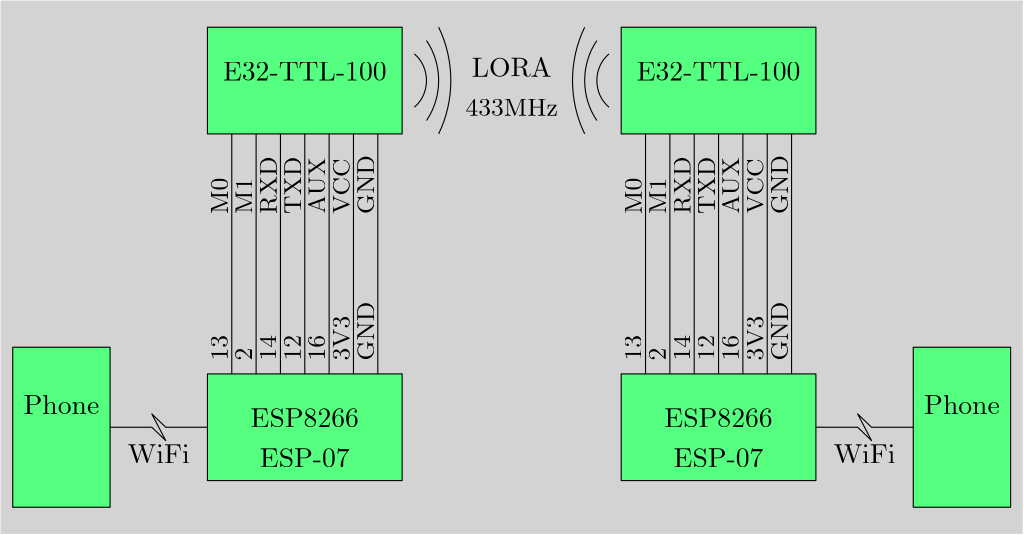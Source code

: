 <?xml version="1.0"?>
<!DOCTYPE ipe SYSTEM "ipe.dtd">
<ipe version="70218" creator="Ipe 7.2.26">
<info created="D:20230414173211" modified="D:20230414182523"/>
<preamble>\usepackage{graphicx}</preamble>
<ipestyle name="basic">
<symbol name="arrow/arc(spx)">
<path stroke="sym-stroke" fill="sym-stroke" pen="sym-pen">
0 0 m
-1 0.333 l
-1 -0.333 l
h
</path>
</symbol>
<symbol name="arrow/farc(spx)">
<path stroke="sym-stroke" fill="white" pen="sym-pen">
0 0 m
-1 0.333 l
-1 -0.333 l
h
</path>
</symbol>
<symbol name="arrow/ptarc(spx)">
<path stroke="sym-stroke" fill="sym-stroke" pen="sym-pen">
0 0 m
-1 0.333 l
-0.8 0 l
-1 -0.333 l
h
</path>
</symbol>
<symbol name="arrow/fptarc(spx)">
<path stroke="sym-stroke" fill="white" pen="sym-pen">
0 0 m
-1 0.333 l
-0.8 0 l
-1 -0.333 l
h
</path>
</symbol>
<symbol name="mark/circle(sx)" transformations="translations">
<path fill="sym-stroke">
0.6 0 0 0.6 0 0 e
0.4 0 0 0.4 0 0 e
</path>
</symbol>
<symbol name="mark/disk(sx)" transformations="translations">
<path fill="sym-stroke">
0.6 0 0 0.6 0 0 e
</path>
</symbol>
<symbol name="mark/fdisk(sfx)" transformations="translations">
<group>
<path fill="sym-fill">
0.5 0 0 0.5 0 0 e
</path>
<path fill="sym-stroke" fillrule="eofill">
0.6 0 0 0.6 0 0 e
0.4 0 0 0.4 0 0 e
</path>
</group>
</symbol>
<symbol name="mark/box(sx)" transformations="translations">
<path fill="sym-stroke" fillrule="eofill">
-0.6 -0.6 m
0.6 -0.6 l
0.6 0.6 l
-0.6 0.6 l
h
-0.4 -0.4 m
0.4 -0.4 l
0.4 0.4 l
-0.4 0.4 l
h
</path>
</symbol>
<symbol name="mark/square(sx)" transformations="translations">
<path fill="sym-stroke">
-0.6 -0.6 m
0.6 -0.6 l
0.6 0.6 l
-0.6 0.6 l
h
</path>
</symbol>
<symbol name="mark/fsquare(sfx)" transformations="translations">
<group>
<path fill="sym-fill">
-0.5 -0.5 m
0.5 -0.5 l
0.5 0.5 l
-0.5 0.5 l
h
</path>
<path fill="sym-stroke" fillrule="eofill">
-0.6 -0.6 m
0.6 -0.6 l
0.6 0.6 l
-0.6 0.6 l
h
-0.4 -0.4 m
0.4 -0.4 l
0.4 0.4 l
-0.4 0.4 l
h
</path>
</group>
</symbol>
<symbol name="mark/cross(sx)" transformations="translations">
<group>
<path fill="sym-stroke">
-0.43 -0.57 m
0.57 0.43 l
0.43 0.57 l
-0.57 -0.43 l
h
</path>
<path fill="sym-stroke">
-0.43 0.57 m
0.57 -0.43 l
0.43 -0.57 l
-0.57 0.43 l
h
</path>
</group>
</symbol>
<symbol name="arrow/fnormal(spx)">
<path stroke="sym-stroke" fill="white" pen="sym-pen">
0 0 m
-1 0.333 l
-1 -0.333 l
h
</path>
</symbol>
<symbol name="arrow/pointed(spx)">
<path stroke="sym-stroke" fill="sym-stroke" pen="sym-pen">
0 0 m
-1 0.333 l
-0.8 0 l
-1 -0.333 l
h
</path>
</symbol>
<symbol name="arrow/fpointed(spx)">
<path stroke="sym-stroke" fill="white" pen="sym-pen">
0 0 m
-1 0.333 l
-0.8 0 l
-1 -0.333 l
h
</path>
</symbol>
<symbol name="arrow/linear(spx)">
<path stroke="sym-stroke" pen="sym-pen">
-1 0.333 m
0 0 l
-1 -0.333 l
</path>
</symbol>
<symbol name="arrow/fdouble(spx)">
<path stroke="sym-stroke" fill="white" pen="sym-pen">
0 0 m
-1 0.333 l
-1 -0.333 l
h
-1 0 m
-2 0.333 l
-2 -0.333 l
h
</path>
</symbol>
<symbol name="arrow/double(spx)">
<path stroke="sym-stroke" fill="sym-stroke" pen="sym-pen">
0 0 m
-1 0.333 l
-1 -0.333 l
h
-1 0 m
-2 0.333 l
-2 -0.333 l
h
</path>
</symbol>
<symbol name="arrow/mid-normal(spx)">
<path stroke="sym-stroke" fill="sym-stroke" pen="sym-pen">
0.5 0 m
-0.5 0.333 l
-0.5 -0.333 l
h
</path>
</symbol>
<symbol name="arrow/mid-fnormal(spx)">
<path stroke="sym-stroke" fill="white" pen="sym-pen">
0.5 0 m
-0.5 0.333 l
-0.5 -0.333 l
h
</path>
</symbol>
<symbol name="arrow/mid-pointed(spx)">
<path stroke="sym-stroke" fill="sym-stroke" pen="sym-pen">
0.5 0 m
-0.5 0.333 l
-0.3 0 l
-0.5 -0.333 l
h
</path>
</symbol>
<symbol name="arrow/mid-fpointed(spx)">
<path stroke="sym-stroke" fill="white" pen="sym-pen">
0.5 0 m
-0.5 0.333 l
-0.3 0 l
-0.5 -0.333 l
h
</path>
</symbol>
<symbol name="arrow/mid-double(spx)">
<path stroke="sym-stroke" fill="sym-stroke" pen="sym-pen">
1 0 m
0 0.333 l
0 -0.333 l
h
0 0 m
-1 0.333 l
-1 -0.333 l
h
</path>
</symbol>
<symbol name="arrow/mid-fdouble(spx)">
<path stroke="sym-stroke" fill="white" pen="sym-pen">
1 0 m
0 0.333 l
0 -0.333 l
h
0 0 m
-1 0.333 l
-1 -0.333 l
h
</path>
</symbol>
<anglesize name="22.5 deg" value="22.5"/>
<anglesize name="30 deg" value="30"/>
<anglesize name="45 deg" value="45"/>
<anglesize name="60 deg" value="60"/>
<anglesize name="90 deg" value="90"/>
<arrowsize name="large" value="10"/>
<arrowsize name="small" value="5"/>
<arrowsize name="tiny" value="3"/>
<color name="blue" value="0 0 1"/>
<color name="brown" value="0.647 0.165 0.165"/>
<color name="darkblue" value="0 0 0.545"/>
<color name="darkcyan" value="0 0.545 0.545"/>
<color name="darkgray" value="0.663"/>
<color name="darkgreen" value="0 0.392 0"/>
<color name="darkmagenta" value="0.545 0 0.545"/>
<color name="darkorange" value="1 0.549 0"/>
<color name="darkred" value="0.545 0 0"/>
<color name="gold" value="1 0.843 0"/>
<color name="gray" value="0.745"/>
<color name="green" value="0 1 0"/>
<color name="lightblue" value="0.678 0.847 0.902"/>
<color name="lightcyan" value="0.878 1 1"/>
<color name="lightgray" value="0.827"/>
<color name="lightgreen" value="0.565 0.933 0.565"/>
<color name="lightyellow" value="1 1 0.878"/>
<color name="navy" value="0 0 0.502"/>
<color name="orange" value="1 0.647 0"/>
<color name="pink" value="1 0.753 0.796"/>
<color name="purple" value="0.627 0.125 0.941"/>
<color name="red" value="1 0 0"/>
<color name="seagreen" value="0.18 0.545 0.341"/>
<color name="turquoise" value="0.251 0.878 0.816"/>
<color name="violet" value="0.933 0.51 0.933"/>
<color name="yellow" value="1 1 0"/>
<dashstyle name="dash dot dotted" value="[4 2 1 2 1 2] 0"/>
<dashstyle name="dash dotted" value="[4 2 1 2] 0"/>
<dashstyle name="dashed" value="[4] 0"/>
<dashstyle name="dotted" value="[1 3] 0"/>
<gridsize name="10 pts (~3.5 mm)" value="10"/>
<gridsize name="14 pts (~5 mm)" value="14"/>
<gridsize name="16 pts (~6 mm)" value="16"/>
<gridsize name="20 pts (~7 mm)" value="20"/>
<gridsize name="28 pts (~10 mm)" value="28"/>
<gridsize name="32 pts (~12 mm)" value="32"/>
<gridsize name="4 pts" value="4"/>
<gridsize name="56 pts (~20 mm)" value="56"/>
<gridsize name="8 pts (~3 mm)" value="8"/>
<opacity name="10%" value="0.1"/>
<opacity name="30%" value="0.3"/>
<opacity name="50%" value="0.5"/>
<opacity name="75%" value="0.75"/>
<pen name="fat" value="1.2"/>
<pen name="heavier" value="0.8"/>
<pen name="ultrafat" value="2"/>
<symbolsize name="large" value="5"/>
<symbolsize name="small" value="2"/>
<symbolsize name="tiny" value="1.1"/>
<textsize name="Huge" value="\Huge"/>
<textsize name="LARGE" value="\LARGE"/>
<textsize name="Large" value="\Large"/>
<textsize name="footnote" value="\footnotesize"/>
<textsize name="huge" value="\huge"/>
<textsize name="large" value="\large"/>
<textsize name="script" value="\scriptsize"/>
<textsize name="small" value="\small"/>
<textsize name="tiny" value="\tiny"/>
<textstyle name="center" begin="\begin{center}" end="\end{center}"/>
<textstyle name="item" begin="\begin{itemize}\item{}" end="\end{itemize}"/>
<textstyle name="itemize" begin="\begin{itemize}" end="\end{itemize}"/>
<tiling name="falling" angle="-60" step="4" width="1"/>
<tiling name="rising" angle="30" step="4" width="1"/>
</ipestyle>
<page>
<layer name="alpha"/>
<view layers="alpha" active="alpha"/>
<path layer="alpha" matrix="1.09524 0 0 1.2 7.04762 -96" fill="lightgray">
52 480 m
52 640 l
388 640 l
388 480 l
h
</path>
<path matrix="0.87619 0 0 0.342857 26.3238 274.285" stroke="black" fill="0.333 1 0.498">
128 768 m
128 656 l
208 656 l
208 768 l
h
</path>
<text matrix="1.09524 0 0 1.2 15.8095 -96" transformations="translations" pos="144 512" stroke="black" type="label" width="39.02" height="6.808" depth="0" halign="center" valign="baseline">ESP8266</text>
<path matrix="0.87619 0 0 0.342857 26.3238 399.085" stroke="black" fill="0.333 1 0.498">
128 768 m
128 656 l
208 656 l
208 768 l
h
</path>
<text matrix="1.09524 0 0 1.2 15.8095 28.8" transformations="translations" pos="144 512" stroke="black" type="label" width="58.946" height="6.808" depth="0" halign="center" valign="baseline">E32-TTL-100</text>
<text matrix="1.09524 0 0 1.2 46.4762 -57.6" transformations="translations" pos="88 544" stroke="black" type="label" width="6.127" height="13.054" depth="0" halign="center" valign="baseline" size="small">\rotatebox{90}{M0}</text>
<path matrix="1.09524 0 0 1.2 7.04762 -96" stroke="black" fill="0.333 1 0.498">
128 600 m
128 528 l
128 528 l
</path>
<path matrix="1.09524 0 0 1.2 7.04762 -96" stroke="black" fill="0.333 1 0.498">
136 600 m
136 528 l
136 528 l
</path>
<path matrix="1.09524 0 0 1.2 7.04762 -96" stroke="black" fill="0.333 1 0.498">
144 600 m
144 528 l
144 528 l
</path>
<path matrix="1.09524 0 0 1.2 7.04762 -96" stroke="black" fill="0.333 1 0.498">
152 600 m
152 528 l
152 528 l
</path>
<path matrix="1.09524 0 0 1.2 7.04762 -96" stroke="black" fill="0.333 1 0.498">
160 600 m
160 528 l
160 528 l
</path>
<path matrix="1.09524 0 0 1.2 7.04762 -96" stroke="black" fill="0.333 1 0.498">
168 600 m
168 528 l
168 528 l
</path>
<path matrix="1.09524 0 0 1.2 7.04762 -96" stroke="black" fill="0.333 1 0.498">
176 600 m
176 528 l
176 528 l
</path>
<text matrix="1.09524 0 0 1.2 55.2381 -57.6" transformations="translations" pos="88 544" stroke="black" type="label" width="6.127" height="13.054" depth="0" halign="center" valign="baseline" size="small">\rotatebox{90}{M1}</text>
<text matrix="1.09524 0 0 1.2 64 -57.6" transformations="translations" pos="88 544" stroke="black" type="label" width="6.127" height="20.732" depth="0" halign="center" valign="baseline" size="small">\rotatebox{90}{RXD}</text>
<text matrix="1.09524 0 0 1.2 72.7619 -57.6" transformations="translations" pos="88 544" stroke="black" type="label" width="6.127" height="20.605" depth="0" halign="center" valign="baseline" size="small">\rotatebox{90}{TXD}</text>
<text matrix="1.09524 0 0 1.2 81.5238 -57.6" transformations="translations" pos="88 544" stroke="black" type="label" width="6.127" height="20.474" depth="0" halign="center" valign="baseline" size="small">\rotatebox{90}{AUX}</text>
<text matrix="1.09524 0 0 1.2 90.2857 -57.6" transformations="translations" pos="88 544" stroke="black" type="label" width="6.127" height="19.965" depth="0" halign="center" valign="baseline" size="small">\rotatebox{90}{VCC}</text>
<text matrix="1.09524 0 0 1.2 99.0476 -57.6" transformations="translations" pos="88 544" stroke="black" type="label" width="6.127" height="21.18" depth="0" halign="center" valign="baseline" size="small">\rotatebox{90}{GND}</text>
<text matrix="1.09524 0 0 1.2 99.0476 -110.4" transformations="translations" pos="88 544" stroke="black" type="label" width="6.127" height="21.18" depth="0" halign="center" valign="baseline" size="small">\rotatebox{90}{GND}</text>
<text matrix="1.09524 0 0 1.2 90.2857 -110.4" transformations="translations" pos="88 544" stroke="black" type="label" width="6.127" height="16.126" depth="0" halign="center" valign="baseline" size="small">\rotatebox{90}{3V3}</text>
<text matrix="1.09524 0 0 1.2 81.5238 -110.4" transformations="translations" pos="88 544" stroke="black" type="label" width="5.778" height="9.215" depth="0" halign="center" valign="baseline" size="small">\rotatebox{90}{16}</text>
<text matrix="1.09524 0 0 1.2 72.7619 -110.4" transformations="translations" pos="88 544" stroke="black" type="label" width="5.778" height="9.215" depth="0" halign="center" valign="baseline" size="small">\rotatebox{90}{12}</text>
<text matrix="1.09524 0 0 1.2 64 -110.4" transformations="translations" pos="88 544" stroke="black" type="label" width="5.778" height="9.215" depth="0" halign="center" valign="baseline" size="small">\rotatebox{90}{14}</text>
<text matrix="1.09524 0 0 1.2 55.2381 -110.4" transformations="translations" pos="88 544" stroke="black" type="label" width="5.778" height="4.608" depth="0" halign="center" valign="baseline" size="small">\rotatebox{90}{2}</text>
<text matrix="1.09524 0 0 1.2 46.4762 -110.4" transformations="translations" pos="88 544" stroke="black" type="label" width="5.778" height="9.215" depth="0" halign="center" valign="baseline" size="small">\rotatebox{90}{13}</text>
<path matrix="1.09524 0 0 1.2 2.66667 -96" stroke="black">
192 608 m
10 0 0 10 186 616 192 624 a
</path>
<path matrix="1.09524 0 0 1.2 2.66667 -96" stroke="black">
196 604 m
20 0 0 20 180 616 196 628 a
</path>
<path matrix="1.09524 0 0 1.2 2.66667 -96" stroke="black">
200 600 m
34 0 0 34 170 616 200 632 a
</path>
<path matrix="0.87619 0 0 0.342857 175.276 274.285" stroke="black" fill="0.333 1 0.498">
128 768 m
128 656 l
208 656 l
208 768 l
h
</path>
<text matrix="1.09524 0 0 1.2 164.762 -96" transformations="translations" pos="144 512" stroke="black" type="label" width="39.02" height="6.808" depth="0" halign="center" valign="baseline">ESP8266</text>
<path matrix="0.87619 0 0 0.342857 175.276 399.085" stroke="black" fill="0.333 1 0.498">
128 768 m
128 656 l
208 656 l
208 768 l
h
</path>
<text matrix="1.09524 0 0 1.2 164.762 28.8" transformations="translations" pos="144 512" stroke="black" type="label" width="58.946" height="6.808" depth="0" halign="center" valign="baseline">E32-TTL-100</text>
<text matrix="1.09524 0 0 1.2 195.429 -57.6" transformations="translations" pos="88 544" stroke="black" type="label" width="6.127" height="13.054" depth="0" halign="center" valign="baseline" size="small">\rotatebox{90}{M0}</text>
<path matrix="1.09524 0 0 1.2 156 -96" stroke="black" fill="0.333 1 0.498">
128 600 m
128 528 l
128 528 l
</path>
<path matrix="1.09524 0 0 1.2 156 -96" stroke="black" fill="0.333 1 0.498">
136 600 m
136 528 l
136 528 l
</path>
<path matrix="1.09524 0 0 1.2 156 -96" stroke="black" fill="0.333 1 0.498">
144 600 m
144 528 l
144 528 l
</path>
<path matrix="1.09524 0 0 1.2 156 -96" stroke="black" fill="0.333 1 0.498">
152 600 m
152 528 l
152 528 l
</path>
<path matrix="1.09524 0 0 1.2 156 -96" stroke="black" fill="0.333 1 0.498">
160 600 m
160 528 l
160 528 l
</path>
<path matrix="1.09524 0 0 1.2 156 -96" stroke="black" fill="0.333 1 0.498">
168 600 m
168 528 l
168 528 l
</path>
<path matrix="1.09524 0 0 1.2 156 -96" stroke="black" fill="0.333 1 0.498">
176 600 m
176 528 l
176 528 l
</path>
<text matrix="1.09524 0 0 1.2 204.19 -57.6" transformations="translations" pos="88 544" stroke="black" type="label" width="6.127" height="13.054" depth="0" halign="center" valign="baseline" size="small">\rotatebox{90}{M1}</text>
<text matrix="1.09524 0 0 1.2 212.952 -57.6" transformations="translations" pos="88 544" stroke="black" type="label" width="6.127" height="20.732" depth="0" halign="center" valign="baseline" size="small">\rotatebox{90}{RXD}</text>
<text matrix="1.09524 0 0 1.2 221.714 -57.6" transformations="translations" pos="88 544" stroke="black" type="label" width="6.127" height="20.605" depth="0" halign="center" valign="baseline" size="small">\rotatebox{90}{TXD}</text>
<text matrix="1.09524 0 0 1.2 230.476 -57.6" transformations="translations" pos="88 544" stroke="black" type="label" width="6.127" height="20.474" depth="0" halign="center" valign="baseline" size="small">\rotatebox{90}{AUX}</text>
<text matrix="1.09524 0 0 1.2 239.238 -57.6" transformations="translations" pos="88 544" stroke="black" type="label" width="6.127" height="19.965" depth="0" halign="center" valign="baseline" size="small">\rotatebox{90}{VCC}</text>
<text matrix="1.09524 0 0 1.2 248 -57.6" transformations="translations" pos="88 544" stroke="black" type="label" width="6.127" height="21.18" depth="0" halign="center" valign="baseline" size="small">\rotatebox{90}{GND}</text>
<text matrix="1.09524 0 0 1.2 248 -110.4" transformations="translations" pos="88 544" stroke="black" type="label" width="6.127" height="21.18" depth="0" halign="center" valign="baseline" size="small">\rotatebox{90}{GND}</text>
<text matrix="1.09524 0 0 1.2 239.238 -110.4" transformations="translations" pos="88 544" stroke="black" type="label" width="6.127" height="16.126" depth="0" halign="center" valign="baseline" size="small">\rotatebox{90}{3V3}</text>
<text matrix="1.09524 0 0 1.2 230.476 -110.4" transformations="translations" pos="88 544" stroke="black" type="label" width="5.778" height="9.215" depth="0" halign="center" valign="baseline" size="small">\rotatebox{90}{16}</text>
<text matrix="1.09524 0 0 1.2 221.714 -110.4" transformations="translations" pos="88 544" stroke="black" type="label" width="5.778" height="9.215" depth="0" halign="center" valign="baseline" size="small">\rotatebox{90}{12}</text>
<text matrix="1.09524 0 0 1.2 212.952 -110.4" transformations="translations" pos="88 544" stroke="black" type="label" width="5.778" height="9.215" depth="0" halign="center" valign="baseline" size="small">\rotatebox{90}{14}</text>
<text matrix="1.09524 0 0 1.2 204.19 -110.4" transformations="translations" pos="88 544" stroke="black" type="label" width="5.778" height="4.608" depth="0" halign="center" valign="baseline" size="small">\rotatebox{90}{2}</text>
<text matrix="1.09524 0 0 1.2 195.429 -110.4" transformations="translations" pos="88 544" stroke="black" type="label" width="5.778" height="9.215" depth="0" halign="center" valign="baseline" size="small">\rotatebox{90}{13}</text>
<text matrix="1.09524 0 0 1.2 15.8095 -96" transformations="translations" pos="212 620" stroke="black" type="label" width="28.781" height="6.808" depth="0" halign="center" valign="center">LORA</text>
<path matrix="1.09524 0 0 1.2 20.1905 -96" stroke="black">
240 608 m
10 0 0 -10 246 616 240 624 a
</path>
<path matrix="1.09524 0 0 1.2 20.1905 -96" stroke="black">
236 604 m
20 0 0 -20 252 616 236 628 a
</path>
<path matrix="1.09524 0 0 1.2 20.1905 -96" stroke="black">
232 600 m
34 0 0 -34 262 616 232 632 a
</path>
<text matrix="1.09524 0 0 1.2 15.8095 -110.4" transformations="translations" pos="212 620" stroke="black" type="label" width="33.275" height="6.127" depth="0" halign="center" valign="center" size="small">433MHz</text>
<path matrix="1.09524 0 0 1.2 2.66667 -96" stroke="black" fill="0.333 1 0.498">
92 536 m
92 488 l
60 488 l
60 536 l
h
</path>
<text matrix="1.09524 0 0 1.2 -71.8095 -91.2" transformations="translations" pos="144 512" stroke="black" type="label" width="27.259" height="6.918" depth="0" halign="center" valign="baseline">Phone</text>
<text matrix="1.09524 0 0 1.2 -111.238 -235.2" transformations="translations" pos="212 620" stroke="black" type="label" width="22.278" height="6.808" depth="0" halign="center" valign="center">WiFi</text>
<path matrix="1.09524 0 0 1.2 326.857 -96" stroke="black" fill="0.333 1 0.498">
92 536 m
92 488 l
60 488 l
60 536 l
h
</path>
<text matrix="1.09524 0 0 1.2 252.381 -91.2" transformations="translations" pos="144 512" stroke="black" type="label" width="27.259" height="6.918" depth="0" halign="center" valign="baseline">Phone</text>
<text matrix="1.09524 0 0 1.2 142.857 -235.2" transformations="translations" pos="212 620" stroke="black" type="label" width="22.278" height="6.808" depth="0" halign="center" valign="center">WiFi</text>
<path matrix="1.2517 0 0 1.2 -11.7279 -96" stroke="black">
92 512 m
104 512 l
108 508 l
104 516 l
108 512 l
120 512 l
120 512 l
</path>
<path matrix="1.2517 0 0 1.2 242.367 -96" stroke="black">
92 512 m
104 512 l
108 508 l
104 516 l
108 512 l
120 512 l
120 512 l
</path>
<text matrix="1.09524 0 0 1.2 15.8095 -110.4" transformations="translations" pos="144 512" stroke="black" type="label" width="32.379" height="6.808" depth="0" halign="center" valign="baseline">ESP-07</text>
<text matrix="1.09524 0 0 1.2 164.762 -110.4" transformations="translations" pos="144 512" stroke="black" type="label" width="32.379" height="6.808" depth="0" halign="center" valign="baseline">ESP-07</text>
</page>
</ipe>
